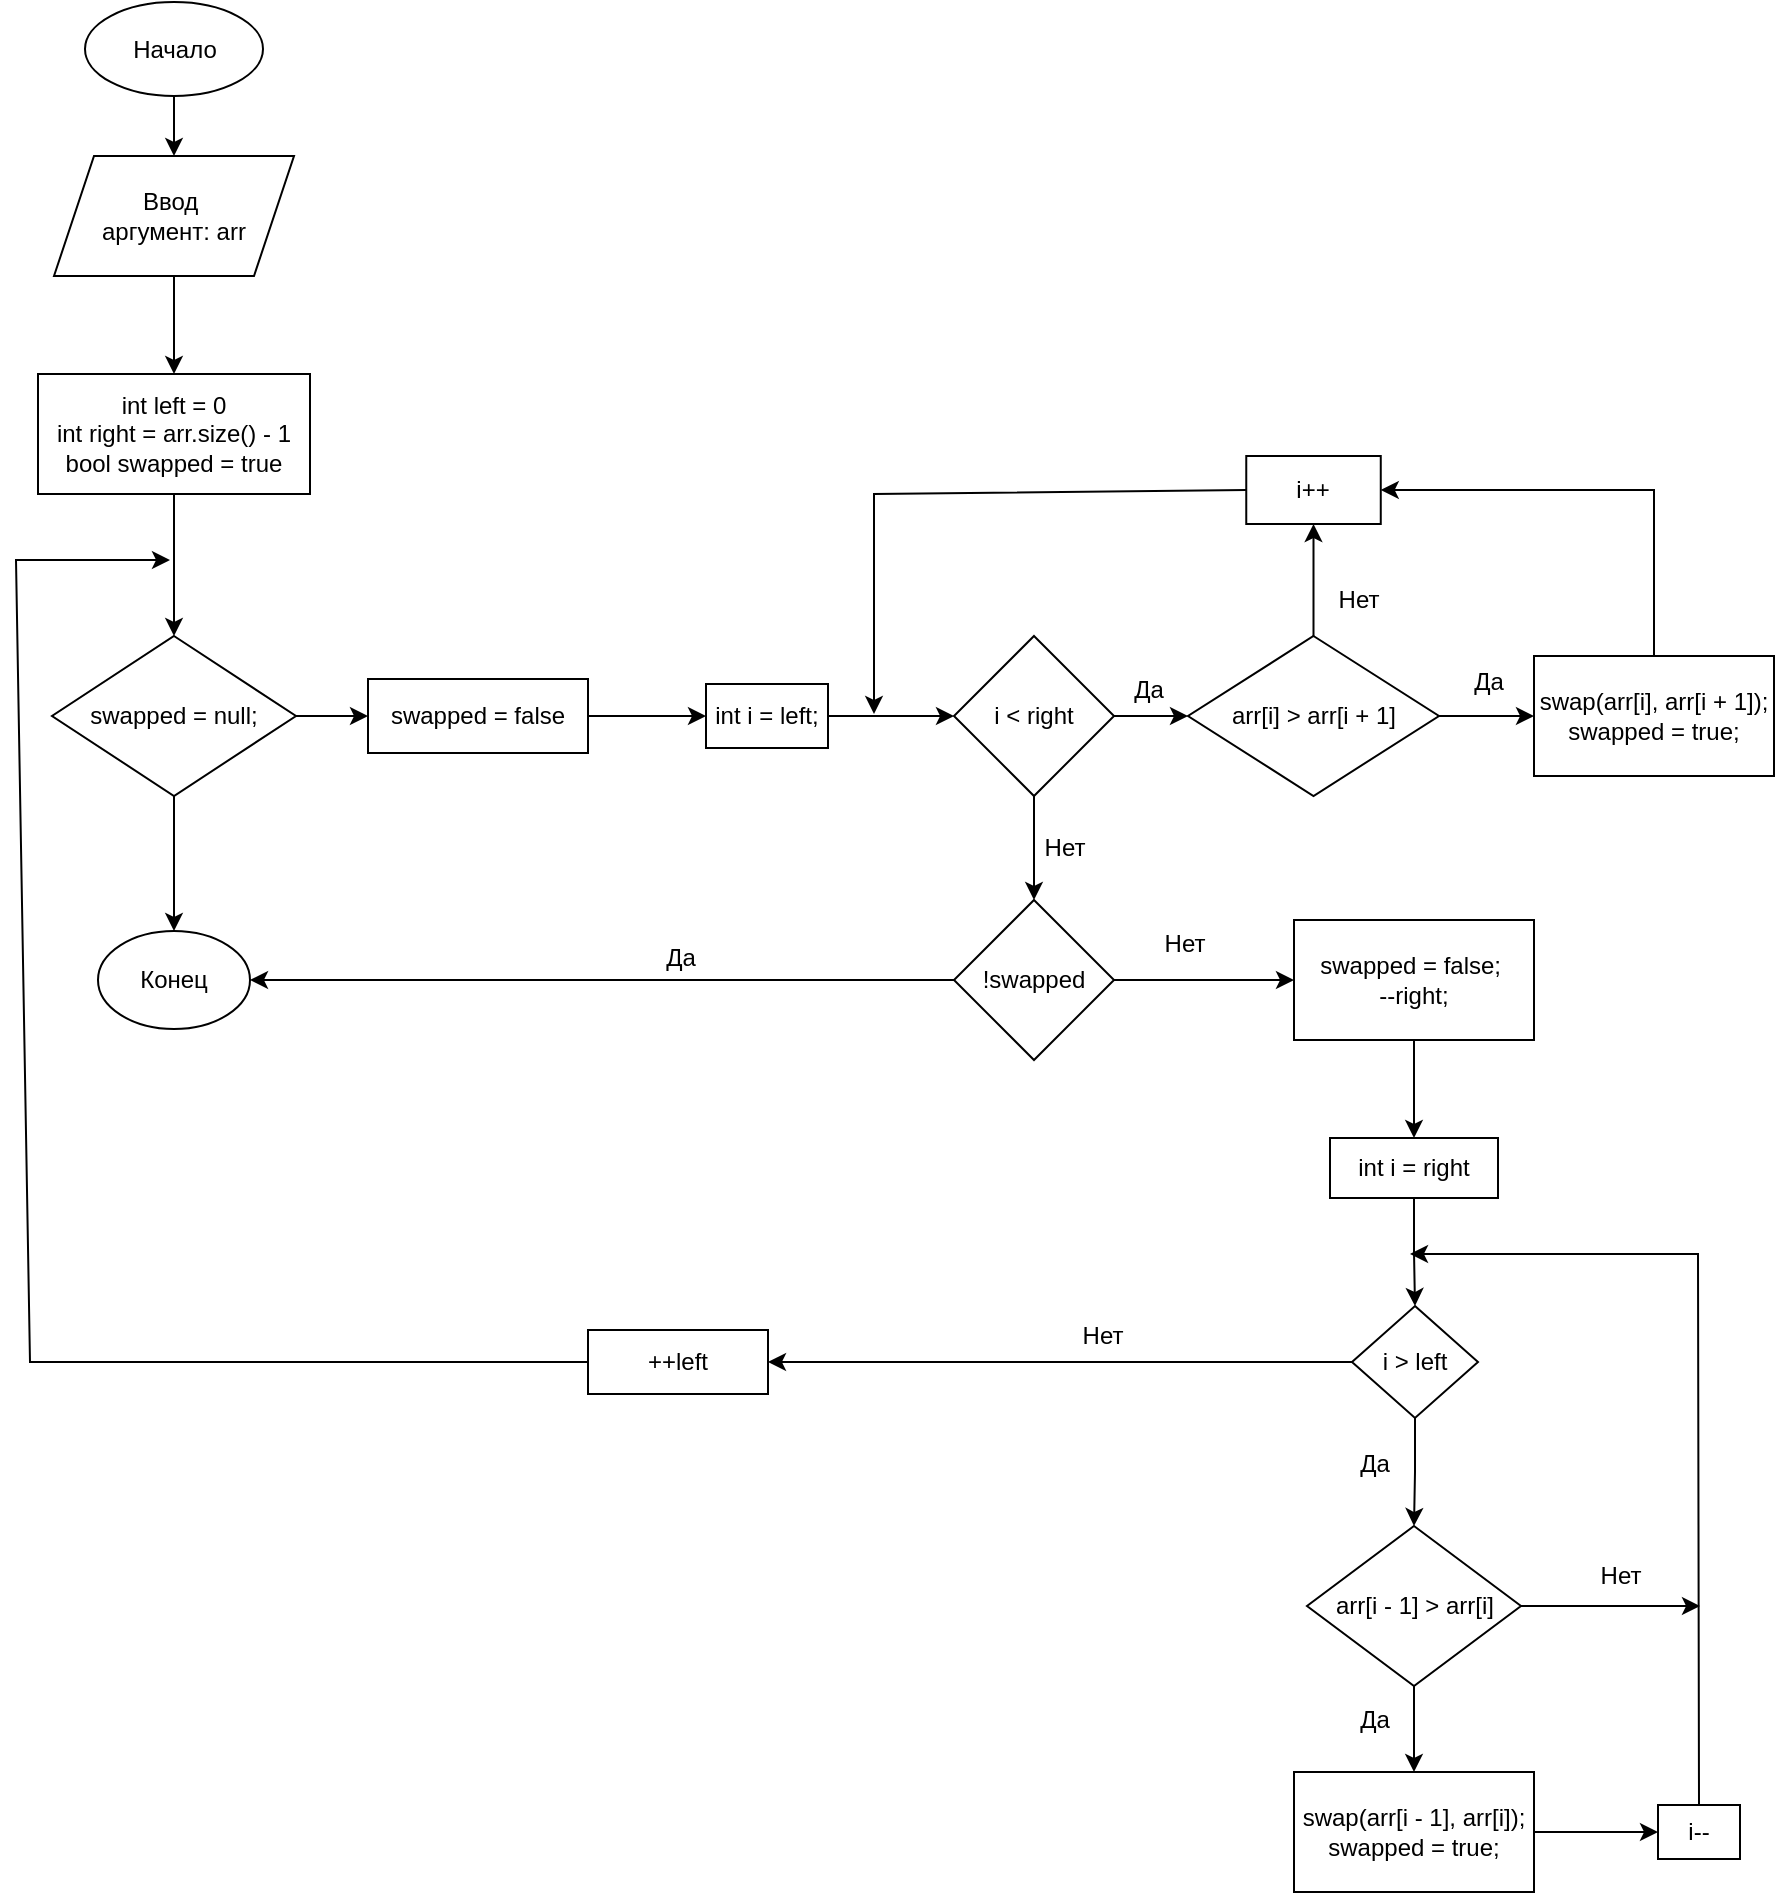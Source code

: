 <mxfile version="24.3.1" type="google">
  <diagram id="j-nriZtBZhk29Pu046T3" name="Page-2">
    <mxGraphModel grid="0" page="0" gridSize="10" guides="1" tooltips="1" connect="1" arrows="1" fold="1" pageScale="1" pageWidth="1169" pageHeight="827" math="0" shadow="0">
      <root>
        <mxCell id="0" />
        <mxCell id="1" parent="0" />
        <mxCell id="W72eiR3JA12fkSrt2mvO-2" value="" style="edgeStyle=orthogonalEdgeStyle;rounded=0;orthogonalLoop=1;jettySize=auto;html=1;" edge="1" parent="1" source="RVM1VLI7I0GzBGgbdEAh-1" target="W72eiR3JA12fkSrt2mvO-1">
          <mxGeometry relative="1" as="geometry" />
        </mxCell>
        <mxCell id="RVM1VLI7I0GzBGgbdEAh-1" value="Начало" style="ellipse;whiteSpace=wrap;html=1;" vertex="1" parent="1">
          <mxGeometry x="142.5" y="-100" width="89" height="47" as="geometry" />
        </mxCell>
        <mxCell id="RVM1VLI7I0GzBGgbdEAh-62" value="Конец" style="ellipse;whiteSpace=wrap;html=1;" vertex="1" parent="1">
          <mxGeometry x="149" y="364.5" width="76" height="49" as="geometry" />
        </mxCell>
        <mxCell id="RVM1VLI7I0GzBGgbdEAh-64" style="edgeStyle=orthogonalEdgeStyle;rounded=0;orthogonalLoop=1;jettySize=auto;html=1;exitX=0.5;exitY=1;exitDx=0;exitDy=0;" edge="1" parent="1" source="RVM1VLI7I0GzBGgbdEAh-62" target="RVM1VLI7I0GzBGgbdEAh-62">
          <mxGeometry relative="1" as="geometry" />
        </mxCell>
        <mxCell id="W72eiR3JA12fkSrt2mvO-4" value="" style="edgeStyle=orthogonalEdgeStyle;rounded=0;orthogonalLoop=1;jettySize=auto;html=1;" edge="1" parent="1" source="W72eiR3JA12fkSrt2mvO-1" target="W72eiR3JA12fkSrt2mvO-3">
          <mxGeometry relative="1" as="geometry" />
        </mxCell>
        <mxCell id="W72eiR3JA12fkSrt2mvO-1" value="Ввод&amp;nbsp;&lt;div&gt;аргумент: arr&lt;/div&gt;" style="shape=parallelogram;perimeter=parallelogramPerimeter;whiteSpace=wrap;html=1;fixedSize=1;" vertex="1" parent="1">
          <mxGeometry x="127" y="-23" width="120" height="60" as="geometry" />
        </mxCell>
        <mxCell id="W72eiR3JA12fkSrt2mvO-6" value="" style="edgeStyle=orthogonalEdgeStyle;rounded=0;orthogonalLoop=1;jettySize=auto;html=1;" edge="1" parent="1" source="W72eiR3JA12fkSrt2mvO-3" target="W72eiR3JA12fkSrt2mvO-5">
          <mxGeometry relative="1" as="geometry" />
        </mxCell>
        <mxCell id="W72eiR3JA12fkSrt2mvO-3" value="&lt;span style=&quot;font-size: 12px;&quot;&gt;int left = 0&lt;/span&gt;&lt;div&gt;&lt;span style=&quot;font-size: 12px;&quot;&gt;int right = arr.size() - 1 bool swapped = true&lt;/span&gt;&lt;/div&gt;" style="whiteSpace=wrap;html=1;" vertex="1" parent="1">
          <mxGeometry x="119" y="86" width="136" height="60" as="geometry" />
        </mxCell>
        <mxCell id="W72eiR3JA12fkSrt2mvO-68" style="edgeStyle=orthogonalEdgeStyle;rounded=0;orthogonalLoop=1;jettySize=auto;html=1;entryX=0;entryY=0.5;entryDx=0;entryDy=0;" edge="1" parent="1" source="W72eiR3JA12fkSrt2mvO-5" target="W72eiR3JA12fkSrt2mvO-56">
          <mxGeometry relative="1" as="geometry" />
        </mxCell>
        <mxCell id="TQmEu8EV6bmxwRxX5DIn-18" style="edgeStyle=orthogonalEdgeStyle;rounded=0;orthogonalLoop=1;jettySize=auto;html=1;" edge="1" parent="1" source="W72eiR3JA12fkSrt2mvO-5" target="RVM1VLI7I0GzBGgbdEAh-62">
          <mxGeometry relative="1" as="geometry" />
        </mxCell>
        <mxCell id="W72eiR3JA12fkSrt2mvO-5" value="&lt;span style=&quot;font-size: 12px;&quot;&gt;swapped = null;&lt;/span&gt;" style="rhombus;whiteSpace=wrap;html=1;" vertex="1" parent="1">
          <mxGeometry x="126" y="217" width="122" height="80" as="geometry" />
        </mxCell>
        <mxCell id="W72eiR3JA12fkSrt2mvO-18" value="" style="edgeStyle=orthogonalEdgeStyle;rounded=0;orthogonalLoop=1;jettySize=auto;html=1;" edge="1" parent="1" source="W72eiR3JA12fkSrt2mvO-15" target="W72eiR3JA12fkSrt2mvO-17">
          <mxGeometry relative="1" as="geometry" />
        </mxCell>
        <mxCell id="W72eiR3JA12fkSrt2mvO-15" value="int i = left;" style="whiteSpace=wrap;html=1;" vertex="1" parent="1">
          <mxGeometry x="453" y="241" width="61" height="32" as="geometry" />
        </mxCell>
        <mxCell id="W72eiR3JA12fkSrt2mvO-20" value="" style="edgeStyle=orthogonalEdgeStyle;rounded=0;orthogonalLoop=1;jettySize=auto;html=1;" edge="1" parent="1" source="W72eiR3JA12fkSrt2mvO-17" target="W72eiR3JA12fkSrt2mvO-19">
          <mxGeometry relative="1" as="geometry" />
        </mxCell>
        <mxCell id="TQmEu8EV6bmxwRxX5DIn-4" style="edgeStyle=orthogonalEdgeStyle;rounded=0;orthogonalLoop=1;jettySize=auto;html=1;entryX=0.5;entryY=0;entryDx=0;entryDy=0;" edge="1" parent="1" source="W72eiR3JA12fkSrt2mvO-17" target="W72eiR3JA12fkSrt2mvO-28">
          <mxGeometry relative="1" as="geometry" />
        </mxCell>
        <mxCell id="W72eiR3JA12fkSrt2mvO-17" value="i &amp;lt; right" style="rhombus;whiteSpace=wrap;html=1;" vertex="1" parent="1">
          <mxGeometry x="577" y="217" width="80" height="80" as="geometry" />
        </mxCell>
        <mxCell id="W72eiR3JA12fkSrt2mvO-22" value="" style="edgeStyle=orthogonalEdgeStyle;rounded=0;orthogonalLoop=1;jettySize=auto;html=1;" edge="1" parent="1" source="W72eiR3JA12fkSrt2mvO-19" target="W72eiR3JA12fkSrt2mvO-21">
          <mxGeometry relative="1" as="geometry" />
        </mxCell>
        <mxCell id="W72eiR3JA12fkSrt2mvO-24" value="" style="edgeStyle=orthogonalEdgeStyle;rounded=0;orthogonalLoop=1;jettySize=auto;html=1;" edge="1" parent="1" source="W72eiR3JA12fkSrt2mvO-19" target="W72eiR3JA12fkSrt2mvO-23">
          <mxGeometry relative="1" as="geometry" />
        </mxCell>
        <mxCell id="W72eiR3JA12fkSrt2mvO-19" value="&lt;span style=&quot;font-size: 12px;&quot;&gt;arr[i] &amp;gt; arr[i + 1]&lt;/span&gt;" style="rhombus;whiteSpace=wrap;html=1;" vertex="1" parent="1">
          <mxGeometry x="694" y="217" width="125.5" height="80" as="geometry" />
        </mxCell>
        <mxCell id="W72eiR3JA12fkSrt2mvO-21" value="&lt;span style=&quot;font-size: 12px;&quot;&gt;swap(arr[i], arr[i + 1]); swapped = true;&lt;/span&gt;" style="whiteSpace=wrap;html=1;" vertex="1" parent="1">
          <mxGeometry x="867" y="227" width="120" height="60" as="geometry" />
        </mxCell>
        <mxCell id="W72eiR3JA12fkSrt2mvO-23" value="i++" style="whiteSpace=wrap;html=1;" vertex="1" parent="1">
          <mxGeometry x="723.13" y="127" width="67.25" height="34" as="geometry" />
        </mxCell>
        <mxCell id="W72eiR3JA12fkSrt2mvO-26" value="" style="endArrow=classic;html=1;rounded=0;exitX=0.5;exitY=0;exitDx=0;exitDy=0;entryX=1;entryY=0.5;entryDx=0;entryDy=0;" edge="1" parent="1" source="W72eiR3JA12fkSrt2mvO-21" target="W72eiR3JA12fkSrt2mvO-23">
          <mxGeometry width="50" height="50" relative="1" as="geometry">
            <mxPoint x="625" y="253" as="sourcePoint" />
            <mxPoint x="675" y="203" as="targetPoint" />
            <Array as="points">
              <mxPoint x="927" y="144" />
            </Array>
          </mxGeometry>
        </mxCell>
        <mxCell id="W72eiR3JA12fkSrt2mvO-27" value="" style="endArrow=classic;html=1;rounded=0;exitX=0;exitY=0.5;exitDx=0;exitDy=0;" edge="1" parent="1" source="W72eiR3JA12fkSrt2mvO-23">
          <mxGeometry width="50" height="50" relative="1" as="geometry">
            <mxPoint x="528" y="204" as="sourcePoint" />
            <mxPoint x="537" y="256" as="targetPoint" />
            <Array as="points">
              <mxPoint x="537" y="146" />
            </Array>
          </mxGeometry>
        </mxCell>
        <mxCell id="TQmEu8EV6bmxwRxX5DIn-6" value="" style="edgeStyle=orthogonalEdgeStyle;rounded=0;orthogonalLoop=1;jettySize=auto;html=1;" edge="1" parent="1" source="W72eiR3JA12fkSrt2mvO-28" target="W72eiR3JA12fkSrt2mvO-31">
          <mxGeometry relative="1" as="geometry" />
        </mxCell>
        <mxCell id="TQmEu8EV6bmxwRxX5DIn-19" style="edgeStyle=orthogonalEdgeStyle;rounded=0;orthogonalLoop=1;jettySize=auto;html=1;" edge="1" parent="1" source="W72eiR3JA12fkSrt2mvO-28" target="RVM1VLI7I0GzBGgbdEAh-62">
          <mxGeometry relative="1" as="geometry" />
        </mxCell>
        <mxCell id="W72eiR3JA12fkSrt2mvO-28" value="&lt;span style=&quot;font-size: 12px;&quot;&gt;!swapped&lt;/span&gt;" style="rhombus;whiteSpace=wrap;html=1;" vertex="1" parent="1">
          <mxGeometry x="577" y="349" width="80" height="80" as="geometry" />
        </mxCell>
        <mxCell id="TQmEu8EV6bmxwRxX5DIn-22" style="edgeStyle=orthogonalEdgeStyle;rounded=0;orthogonalLoop=1;jettySize=auto;html=1;" edge="1" parent="1" source="W72eiR3JA12fkSrt2mvO-31" target="TQmEu8EV6bmxwRxX5DIn-9">
          <mxGeometry relative="1" as="geometry" />
        </mxCell>
        <mxCell id="W72eiR3JA12fkSrt2mvO-31" value="&lt;span style=&quot;font-size: 12px;&quot;&gt;swapped = false;&amp;nbsp;&lt;/span&gt;&lt;div&gt;&lt;span style=&quot;font-size: 12px;&quot;&gt;--right;&lt;/span&gt;&lt;/div&gt;" style="whiteSpace=wrap;html=1;" vertex="1" parent="1">
          <mxGeometry x="747" y="359" width="120" height="60" as="geometry" />
        </mxCell>
        <mxCell id="W72eiR3JA12fkSrt2mvO-69" style="edgeStyle=orthogonalEdgeStyle;rounded=0;orthogonalLoop=1;jettySize=auto;html=1;" edge="1" parent="1" source="W72eiR3JA12fkSrt2mvO-56" target="W72eiR3JA12fkSrt2mvO-15">
          <mxGeometry relative="1" as="geometry" />
        </mxCell>
        <mxCell id="W72eiR3JA12fkSrt2mvO-56" value="swapped = false" style="rounded=0;whiteSpace=wrap;html=1;" vertex="1" parent="1">
          <mxGeometry x="284" y="238.5" width="110" height="37" as="geometry" />
        </mxCell>
        <mxCell id="TQmEu8EV6bmxwRxX5DIn-1" value="Да" style="text;html=1;align=center;verticalAlign=middle;resizable=0;points=[];autosize=1;strokeColor=none;fillColor=none;" vertex="1" parent="1">
          <mxGeometry x="657" y="231" width="33" height="26" as="geometry" />
        </mxCell>
        <mxCell id="TQmEu8EV6bmxwRxX5DIn-2" value="Да" style="text;html=1;align=center;verticalAlign=middle;resizable=0;points=[];autosize=1;strokeColor=none;fillColor=none;" vertex="1" parent="1">
          <mxGeometry x="827" y="227" width="33" height="26" as="geometry" />
        </mxCell>
        <mxCell id="TQmEu8EV6bmxwRxX5DIn-3" value="Нет" style="text;html=1;align=center;verticalAlign=middle;resizable=0;points=[];autosize=1;strokeColor=none;fillColor=none;" vertex="1" parent="1">
          <mxGeometry x="760" y="186" width="38" height="26" as="geometry" />
        </mxCell>
        <mxCell id="TQmEu8EV6bmxwRxX5DIn-5" value="Нет" style="text;html=1;align=center;verticalAlign=middle;resizable=0;points=[];autosize=1;strokeColor=none;fillColor=none;" vertex="1" parent="1">
          <mxGeometry x="613" y="310" width="38" height="26" as="geometry" />
        </mxCell>
        <mxCell id="TQmEu8EV6bmxwRxX5DIn-7" value="Нет" style="text;html=1;align=center;verticalAlign=middle;resizable=0;points=[];autosize=1;strokeColor=none;fillColor=none;" vertex="1" parent="1">
          <mxGeometry x="673" y="358" width="38" height="26" as="geometry" />
        </mxCell>
        <mxCell id="TQmEu8EV6bmxwRxX5DIn-8" value="" style="edgeStyle=orthogonalEdgeStyle;rounded=0;orthogonalLoop=1;jettySize=auto;html=1;" edge="1" parent="1" source="TQmEu8EV6bmxwRxX5DIn-9" target="TQmEu8EV6bmxwRxX5DIn-11">
          <mxGeometry relative="1" as="geometry" />
        </mxCell>
        <mxCell id="TQmEu8EV6bmxwRxX5DIn-9" value="int i = right" style="whiteSpace=wrap;html=1;" vertex="1" parent="1">
          <mxGeometry x="765" y="468" width="84" height="30" as="geometry" />
        </mxCell>
        <mxCell id="TQmEu8EV6bmxwRxX5DIn-10" value="" style="edgeStyle=orthogonalEdgeStyle;rounded=0;orthogonalLoop=1;jettySize=auto;html=1;" edge="1" parent="1" source="TQmEu8EV6bmxwRxX5DIn-11" target="TQmEu8EV6bmxwRxX5DIn-14">
          <mxGeometry relative="1" as="geometry" />
        </mxCell>
        <mxCell id="TQmEu8EV6bmxwRxX5DIn-28" value="" style="edgeStyle=orthogonalEdgeStyle;rounded=0;orthogonalLoop=1;jettySize=auto;html=1;" edge="1" parent="1" source="TQmEu8EV6bmxwRxX5DIn-11" target="TQmEu8EV6bmxwRxX5DIn-27">
          <mxGeometry relative="1" as="geometry" />
        </mxCell>
        <mxCell id="TQmEu8EV6bmxwRxX5DIn-11" value="i &amp;gt; left" style="rhombus;whiteSpace=wrap;html=1;" vertex="1" parent="1">
          <mxGeometry x="776" y="552" width="63" height="56" as="geometry" />
        </mxCell>
        <mxCell id="TQmEu8EV6bmxwRxX5DIn-12" value="" style="edgeStyle=orthogonalEdgeStyle;rounded=0;orthogonalLoop=1;jettySize=auto;html=1;" edge="1" parent="1" source="TQmEu8EV6bmxwRxX5DIn-14" target="TQmEu8EV6bmxwRxX5DIn-16">
          <mxGeometry relative="1" as="geometry" />
        </mxCell>
        <mxCell id="TQmEu8EV6bmxwRxX5DIn-26" style="edgeStyle=orthogonalEdgeStyle;rounded=0;orthogonalLoop=1;jettySize=auto;html=1;" edge="1" parent="1" source="TQmEu8EV6bmxwRxX5DIn-14">
          <mxGeometry relative="1" as="geometry">
            <mxPoint x="950" y="702" as="targetPoint" />
          </mxGeometry>
        </mxCell>
        <mxCell id="TQmEu8EV6bmxwRxX5DIn-14" value="&lt;span style=&quot;font-size: 12px;&quot;&gt;arr[i - 1] &amp;gt; arr[i]&lt;/span&gt;" style="rhombus;whiteSpace=wrap;html=1;" vertex="1" parent="1">
          <mxGeometry x="753.5" y="662" width="107" height="80" as="geometry" />
        </mxCell>
        <mxCell id="TQmEu8EV6bmxwRxX5DIn-15" value="" style="edgeStyle=orthogonalEdgeStyle;rounded=0;orthogonalLoop=1;jettySize=auto;html=1;" edge="1" parent="1" source="TQmEu8EV6bmxwRxX5DIn-16" target="TQmEu8EV6bmxwRxX5DIn-17">
          <mxGeometry relative="1" as="geometry" />
        </mxCell>
        <mxCell id="TQmEu8EV6bmxwRxX5DIn-16" value="&lt;span style=&quot;font-size: 12px;&quot;&gt;swap(arr[i - 1], arr[i]); swapped = true;&lt;/span&gt;" style="whiteSpace=wrap;html=1;" vertex="1" parent="1">
          <mxGeometry x="747" y="785" width="120" height="60" as="geometry" />
        </mxCell>
        <mxCell id="TQmEu8EV6bmxwRxX5DIn-17" value="i--" style="whiteSpace=wrap;html=1;" vertex="1" parent="1">
          <mxGeometry x="929" y="801.5" width="41" height="27" as="geometry" />
        </mxCell>
        <mxCell id="TQmEu8EV6bmxwRxX5DIn-20" value="Да" style="text;html=1;align=center;verticalAlign=middle;resizable=0;points=[];autosize=1;strokeColor=none;fillColor=none;" vertex="1" parent="1">
          <mxGeometry x="423" y="364.5" width="33" height="26" as="geometry" />
        </mxCell>
        <mxCell id="TQmEu8EV6bmxwRxX5DIn-23" value="Да" style="text;html=1;align=center;verticalAlign=middle;resizable=0;points=[];autosize=1;strokeColor=none;fillColor=none;" vertex="1" parent="1">
          <mxGeometry x="770" y="618" width="33" height="26" as="geometry" />
        </mxCell>
        <mxCell id="TQmEu8EV6bmxwRxX5DIn-24" value="Да" style="text;html=1;align=center;verticalAlign=middle;resizable=0;points=[];autosize=1;strokeColor=none;fillColor=none;" vertex="1" parent="1">
          <mxGeometry x="770" y="746" width="33" height="26" as="geometry" />
        </mxCell>
        <mxCell id="TQmEu8EV6bmxwRxX5DIn-25" value="" style="endArrow=classic;html=1;rounded=0;exitX=0.5;exitY=0;exitDx=0;exitDy=0;" edge="1" parent="1" source="TQmEu8EV6bmxwRxX5DIn-17">
          <mxGeometry width="50" height="50" relative="1" as="geometry">
            <mxPoint x="596" y="487" as="sourcePoint" />
            <mxPoint x="805" y="526" as="targetPoint" />
            <Array as="points">
              <mxPoint x="949" y="526" />
            </Array>
          </mxGeometry>
        </mxCell>
        <mxCell id="TQmEu8EV6bmxwRxX5DIn-27" value="++left" style="whiteSpace=wrap;html=1;" vertex="1" parent="1">
          <mxGeometry x="394" y="564" width="90" height="32" as="geometry" />
        </mxCell>
        <mxCell id="TQmEu8EV6bmxwRxX5DIn-29" value="Нет" style="text;html=1;align=center;verticalAlign=middle;resizable=0;points=[];autosize=1;strokeColor=none;fillColor=none;" vertex="1" parent="1">
          <mxGeometry x="891" y="674" width="38" height="26" as="geometry" />
        </mxCell>
        <mxCell id="TQmEu8EV6bmxwRxX5DIn-30" value="Нет" style="text;html=1;align=center;verticalAlign=middle;resizable=0;points=[];autosize=1;strokeColor=none;fillColor=none;" vertex="1" parent="1">
          <mxGeometry x="632" y="554" width="38" height="26" as="geometry" />
        </mxCell>
        <mxCell id="TQmEu8EV6bmxwRxX5DIn-31" value="" style="endArrow=classic;html=1;rounded=0;exitX=0;exitY=0.5;exitDx=0;exitDy=0;" edge="1" parent="1" source="TQmEu8EV6bmxwRxX5DIn-27">
          <mxGeometry width="50" height="50" relative="1" as="geometry">
            <mxPoint x="614" y="419" as="sourcePoint" />
            <mxPoint x="185" y="179" as="targetPoint" />
            <Array as="points">
              <mxPoint x="115" y="580" />
              <mxPoint x="108" y="179" />
            </Array>
          </mxGeometry>
        </mxCell>
      </root>
    </mxGraphModel>
  </diagram>
</mxfile>
